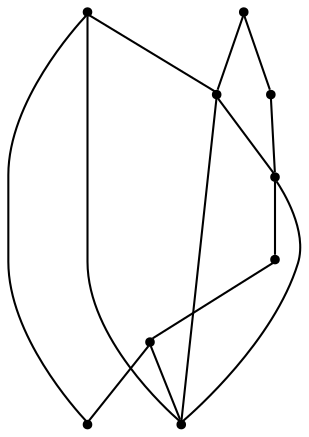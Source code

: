 graph {
  node [shape=point,comment="{\"directed\":false,\"doi\":\"10.4230/LIPIcs.GD.2024.11\",\"figure\":\"10 (1)\"}"]

  v0 [pos="1905.9625144519605,1970.4211352163002"]
  v1 [pos="1812.5992004308007,2056.882547910922"]
  v2 [pos="1812.599295824506,1970.4211352163002"]
  v3 [pos="1719.2402745200914,1970.3962116398338"]
  v4 [pos="1678.1955746548601,1947.5702847521043"]
  v5 [pos="1625.8811260240693,1970.3962116398338"]
  v6 [pos="1532.5221365175562,2057.8492266267194"]
  v7 [pos="1532.517907396615,1970.3962116398338"]
  v8 [pos="1439.1588860922002,1970.3962116398338"]

  v0 -- v7 [id="-1",pos="1905.9625144519605,1970.4211352163002 1905.9624190582551,1970.4211352163002 1900.22760387007,1981.4631697185732 1893.5382156693909,1987.030028547853 1886.8488274687115,1992.5968873771326 1879.2093179617927,1992.6885705334191 1873.3410787775906,1989.0092911381435 1867.4727124017816,1985.3300117428678 1863.3757435402965,1977.8755734795839 1861.329357771074,1974.1503889256128 1859.2829720018512,1970.4211352163002 1859.2829720018512,1970.4211352163002 1856.3154646128444,1961.0416049932085 1853.3479572238373,1951.6662710865628 1847.4171397688629,1932.9072106403796 1840.569525208751,1916.448367412042 1833.7259807800715,1899.9893970225999 1825.9695821860796,1885.8305166898986 1802.9924183343753,1878.7303492635278 1780.0111843512386,1871.6300546760526 1741.8131280502146,1871.5967384666947 1699.309763035012,1871.2466639462273 1656.8063980198096,1870.8967165868648 1610.0059917449007,1870.2384035492846 1578.3139133468853,1875.1177022869679 1546.6218349488702,1880.001197341097 1530.0380844277486,1890.4266276480394 1532.517907396615,1970.3962116398338"]
  v8 -- v7 [id="-90",pos="1439.1588860922002,1970.3962116398338 1442.9225175489557,1996.1679526725472 1466.8748594535302,2014.0143778723113 1492.6527824971224,2010.2518079536408 1513.2959803555868,2007.239234228837 1529.5046428268956,1991.0302625706836 1532.517907396615,1970.3962116398338"]
  v8 -- v6 [id="-91",pos="1439.1588860922002,1970.3962116398338 1441.5179406299721,2021.9480863381525 1485.2258101659365,2061.8244099119797 1532.5221365175562,2057.8492266267194"]
  v7 -- v5 [id="-93",pos="1532.517907396615,1970.3962116398338 1539.0239170975253,1944.6244706071204 1565.197787614521,1928.9989140960442 1590.9799079811528,1935.5033317482093 1608.1470864047808,1939.832658709278 1621.5507923611622,1953.2331502152206 1625.8811260240693,1970.3962116398338"]
  v6 -- v5 [id="-95",pos="1532.5221365175562,2057.8492266267194 1585.0490905261784,2057.2617423243014 1623.672221178669,2018.6478741951514 1625.8811260240693,1970.3962116398338"]
  v7 -- v2 [id="-97",pos="1532.517907396615,1970.3962116398338 1553.219518000714,1890.3223555424156 1574.0543936113208,1890.6890881675613 1602.929050716897,1890.2307995472333 1631.7995104994338,1889.768187449355 1668.7054272622931,1888.4848775835526 1703.5233666003555,1888.2557332733886 1738.3413059384177,1888.0222654856743 1771.0670705286434,1888.8514830475942 1789.838771077869,1899.5686209280752 1808.6147961417416,1910.289827963898 1813.428744093357,1930.9030244736227 1812.599295824506,1970.4211352163002"]
  v5 -- v4 [id="-98",pos="1625.8811260240693,1970.3962116398338 1637.8732957386383,1952.4772209821444 1658.391437238814,1943.6724688534373 1678.1955746548601,1947.5702847521043"]
  v4 -- v3 [id="-102",pos="1678.1955746548601,1947.5702847521043 1687.2360884615246,1946.6880768882666 1695.9353261512365,1949.699595026675 1703.7900874007819,1954.9538942802262 1709.9043151534265,1959.0414879817931 1715.1516049109803,1964.2875193446223 1719.2402745200914,1970.3962116398338"]
  v3 -- v2 [id="-103",pos="1719.2402745200914,1970.3962116398338 1736.4865979213373,1944.624343446016 1771.3669883385649,1937.7074151711138 1797.1491087051966,1954.9496979637804 1803.2633364578414,1959.0374188264518 1808.510626215395,1964.2875193446223 1812.599295824506,1970.4211352163002"]
  v3 -- v1 [id="-104",pos="1719.2402745200914,1970.3962116398338 1721.5950045432164,2021.9438900217067 1765.3070714022206,2061.8244099119797 1812.5992004308007,2056.882547910922"]
  v5 -- v2 [id="-105",pos="1625.8811260240693,1970.3962116398338 1645.6740797858956,1918.8485332579612 1703.5109018228438,1893.1059121181597 1755.0709452330677,1912.890018227069 1781.536466105513,1923.0486645369392 1802.4465119560111,1943.9577649366486 1812.599295824506,1970.4211352163002"]
  v2 -- v0 [id="-108",pos="1812.599295824506,1970.4211352163002 1815.3583679671142,1996.1679526725472 1838.4938853698584,2014.8227410131065 1864.27600573649,2012.0643623360372 1886.2445401426146,2009.7101016488134 1903.5993261869523,1992.3594775951813 1905.9625144519605,1970.4211352163002"]
  v1 -- v0 [id="-109",pos="1812.5992004308007,2056.882547910922 1865.1261544394229,2057.2617423243014 1903.7534824149527,2018.64380503981 1905.9625144519605,1970.4211352163002"]
}